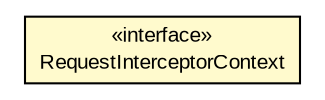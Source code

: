 #!/usr/local/bin/dot
#
# Class diagram 
# Generated by UMLGraph version R5_6-24-gf6e263 (http://www.umlgraph.org/)
#

digraph G {
	edge [fontname="arial",fontsize=10,labelfontname="arial",labelfontsize=10];
	node [fontname="arial",fontsize=10,shape=plaintext];
	nodesep=0.25;
	ranksep=0.5;
	rankdir=LR;
	// io.reinert.requestor.RequestInterceptorContext
	c8486 [label=<<table title="io.reinert.requestor.RequestInterceptorContext" border="0" cellborder="1" cellspacing="0" cellpadding="2" port="p" bgcolor="lemonChiffon" href="./RequestInterceptorContext.html">
		<tr><td><table border="0" cellspacing="0" cellpadding="1">
<tr><td align="center" balign="center"> &#171;interface&#187; </td></tr>
<tr><td align="center" balign="center"> RequestInterceptorContext </td></tr>
		</table></td></tr>
		</table>>, URL="./RequestInterceptorContext.html", fontname="arial", fontcolor="black", fontsize=10.0];
}

